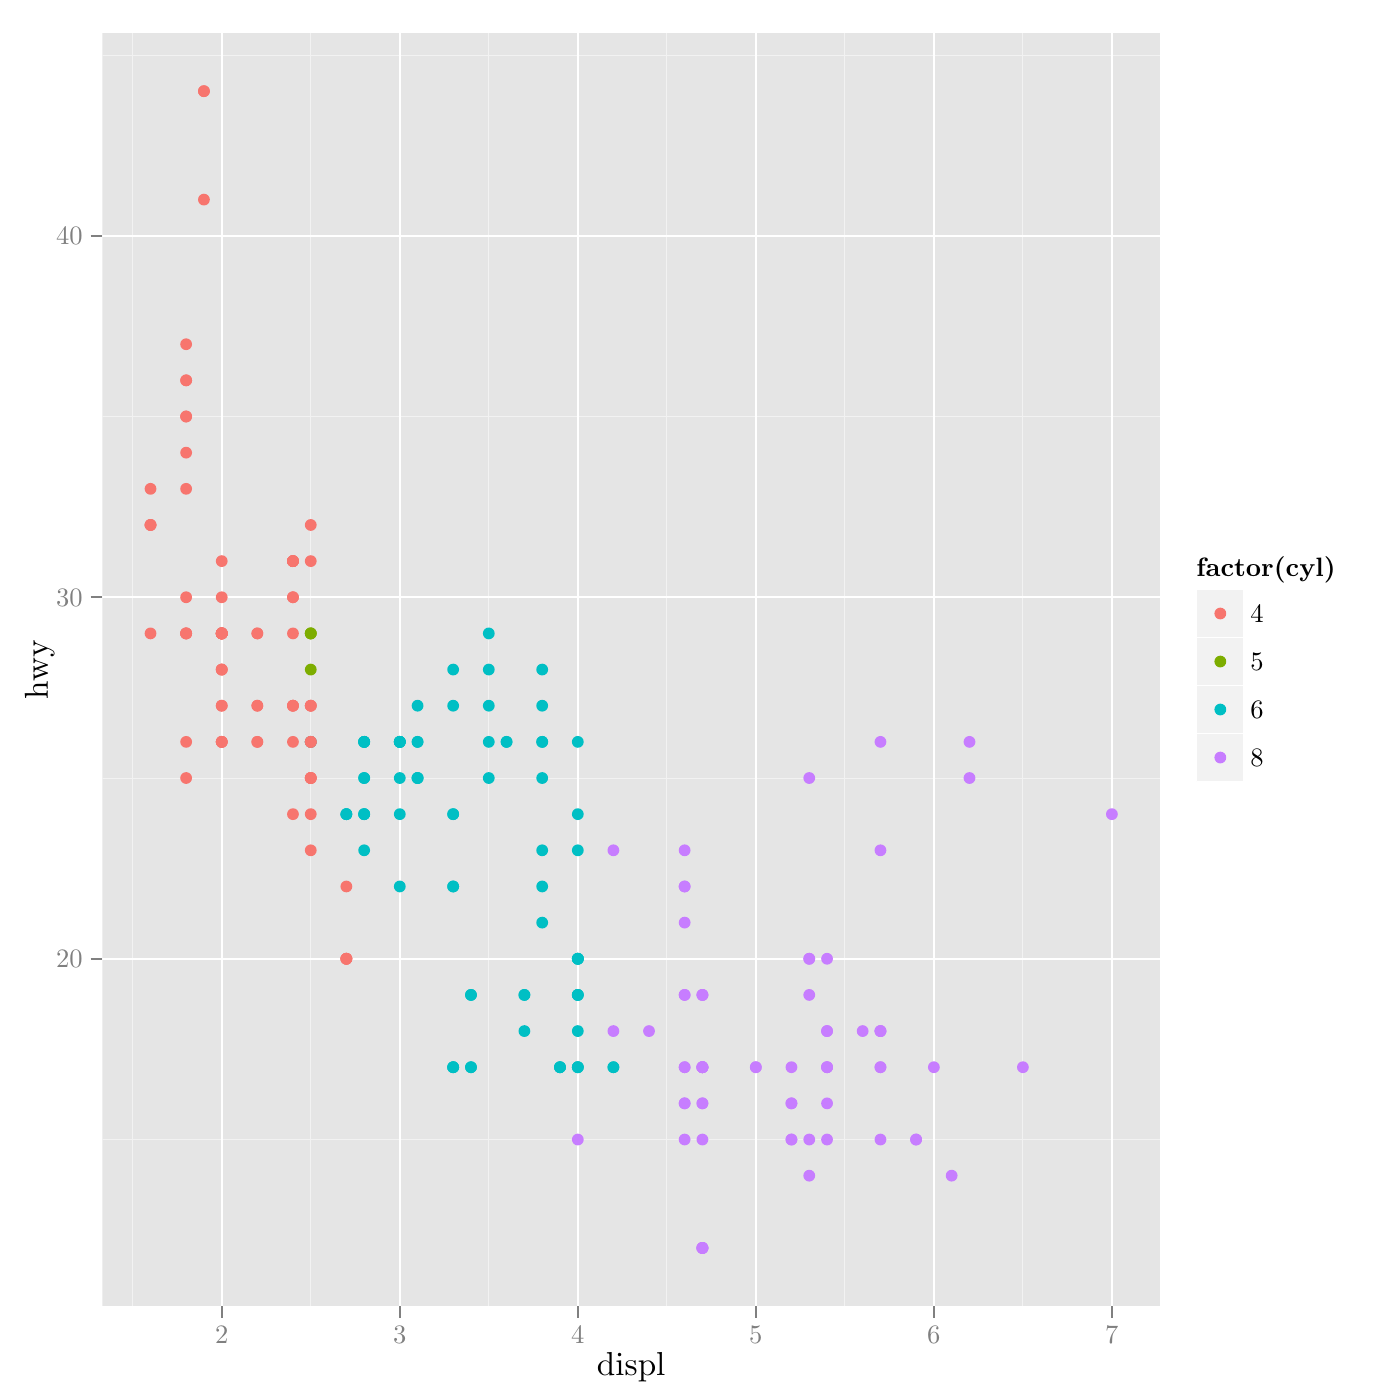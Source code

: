 % Created by tikzDevice version 0.7.0 on 2014-02-03 23:23:28
% !TEX encoding = UTF-8 Unicode
\documentclass{article}
\nonstopmode

\usepackage{tikz}

\usepackage[active,tightpage,psfixbb]{preview}

\PreviewEnvironment{pgfpicture}

\setlength\PreviewBorder{0pt}

\newcommand{\SweaveOpts}[1]{}  % do not interfere with LaTeX
\newcommand{\SweaveInput}[1]{} % because they are not real TeX commands
\newcommand{\Sexpr}[1]{}       % will only be parsed by R

 


\begin{document}

\begin{tikzpicture}[x=1pt,y=1pt]
\definecolor[named]{fillColor}{rgb}{1.00,1.00,1.00}
\path[use as bounding box,fill=fillColor,fill opacity=0.00] (0,0) rectangle (505.89,505.89);
\begin{scope}
\path[clip] (  0.00,  0.00) rectangle (505.89,505.89);
\definecolor[named]{drawColor}{rgb}{1.00,1.00,1.00}
\definecolor[named]{fillColor}{rgb}{1.00,1.00,1.00}

\path[draw=drawColor,line width= 0.6pt,line join=round,line cap=round,fill=fillColor] (  0.00, -0.00) rectangle (505.89,505.89);
\end{scope}
\begin{scope}
\path[clip] ( 37.02, 34.03) rectangle (419.15,493.85);
\definecolor[named]{fillColor}{rgb}{0.90,0.90,0.90}

\path[fill=fillColor] ( 37.02, 34.03) rectangle (419.15,493.85);
\definecolor[named]{drawColor}{rgb}{0.95,0.95,0.95}

\path[draw=drawColor,line width= 0.3pt,line join=round] ( 37.02, 94.12) --
	(419.15, 94.12);

\path[draw=drawColor,line width= 0.3pt,line join=round] ( 37.02,224.75) --
	(419.15,224.75);

\path[draw=drawColor,line width= 0.3pt,line join=round] ( 37.02,355.38) --
	(419.15,355.38);

\path[draw=drawColor,line width= 0.3pt,line join=round] ( 37.02,486.01) --
	(419.15,486.01);

\path[draw=drawColor,line width= 0.3pt,line join=round] ( 47.96, 34.03) --
	( 47.96,493.85);

\path[draw=drawColor,line width= 0.3pt,line join=round] (112.29, 34.03) --
	(112.29,493.85);

\path[draw=drawColor,line width= 0.3pt,line join=round] (176.62, 34.03) --
	(176.62,493.85);

\path[draw=drawColor,line width= 0.3pt,line join=round] (240.95, 34.03) --
	(240.95,493.85);

\path[draw=drawColor,line width= 0.3pt,line join=round] (305.29, 34.03) --
	(305.29,493.85);

\path[draw=drawColor,line width= 0.3pt,line join=round] (369.62, 34.03) --
	(369.62,493.85);
\definecolor[named]{drawColor}{rgb}{1.00,1.00,1.00}

\path[draw=drawColor,line width= 0.6pt,line join=round] ( 37.02,159.44) --
	(419.15,159.44);

\path[draw=drawColor,line width= 0.6pt,line join=round] ( 37.02,290.07) --
	(419.15,290.07);

\path[draw=drawColor,line width= 0.6pt,line join=round] ( 37.02,420.69) --
	(419.15,420.69);

\path[draw=drawColor,line width= 0.6pt,line join=round] ( 80.12, 34.03) --
	( 80.12,493.85);

\path[draw=drawColor,line width= 0.6pt,line join=round] (144.46, 34.03) --
	(144.46,493.85);

\path[draw=drawColor,line width= 0.6pt,line join=round] (208.79, 34.03) --
	(208.79,493.85);

\path[draw=drawColor,line width= 0.6pt,line join=round] (273.12, 34.03) --
	(273.12,493.85);

\path[draw=drawColor,line width= 0.6pt,line join=round] (337.45, 34.03) --
	(337.45,493.85);

\path[draw=drawColor,line width= 0.6pt,line join=round] (401.78, 34.03) --
	(401.78,493.85);
\definecolor[named]{fillColor}{rgb}{0.97,0.46,0.43}

\path[fill=fillColor] ( 67.26,277.00) circle (  2.13);

\path[fill=fillColor] ( 67.26,277.00) circle (  2.13);

\path[fill=fillColor] ( 80.12,303.13) circle (  2.13);

\path[fill=fillColor] ( 80.12,290.07) circle (  2.13);
\definecolor[named]{fillColor}{rgb}{0.00,0.75,0.77}

\path[fill=fillColor] (131.59,237.81) circle (  2.13);

\path[fill=fillColor] (131.59,237.81) circle (  2.13);

\path[fill=fillColor] (150.89,250.88) circle (  2.13);
\definecolor[named]{fillColor}{rgb}{0.97,0.46,0.43}

\path[fill=fillColor] ( 67.26,237.81) circle (  2.13);

\path[fill=fillColor] ( 67.26,224.75) circle (  2.13);

\path[fill=fillColor] ( 80.12,263.94) circle (  2.13);

\path[fill=fillColor] ( 80.12,250.88) circle (  2.13);
\definecolor[named]{fillColor}{rgb}{0.00,0.75,0.77}

\path[fill=fillColor] (131.59,224.75) circle (  2.13);

\path[fill=fillColor] (131.59,224.75) circle (  2.13);

\path[fill=fillColor] (150.89,224.75) circle (  2.13);

\path[fill=fillColor] (150.89,224.75) circle (  2.13);

\path[fill=fillColor] (131.59,211.69) circle (  2.13);

\path[fill=fillColor] (150.89,224.75) circle (  2.13);
\definecolor[named]{fillColor}{rgb}{0.78,0.49,1.00}

\path[fill=fillColor] (221.65,198.63) circle (  2.13);

\path[fill=fillColor] (292.42,159.44) circle (  2.13);

\path[fill=fillColor] (292.42, 94.12) circle (  2.13);

\path[fill=fillColor] (292.42,159.44) circle (  2.13);

\path[fill=fillColor] (318.15,120.25) circle (  2.13);

\path[fill=fillColor] (337.45,120.25) circle (  2.13);

\path[fill=fillColor] (318.15,237.81) circle (  2.13);

\path[fill=fillColor] (318.15,198.63) circle (  2.13);

\path[fill=fillColor] (350.32,237.81) circle (  2.13);

\path[fill=fillColor] (350.32,224.75) circle (  2.13);

\path[fill=fillColor] (401.78,211.69) circle (  2.13);

\path[fill=fillColor] (292.42,146.37) circle (  2.13);

\path[fill=fillColor] (292.42, 81.06) circle (  2.13);

\path[fill=fillColor] (318.15, 94.12) circle (  2.13);

\path[fill=fillColor] (369.62,120.25) circle (  2.13);
\definecolor[named]{fillColor}{rgb}{0.97,0.46,0.43}

\path[fill=fillColor] (105.86,250.88) circle (  2.13);

\path[fill=fillColor] (105.86,290.07) circle (  2.13);
\definecolor[named]{fillColor}{rgb}{0.00,0.75,0.77}

\path[fill=fillColor] (150.89,237.81) circle (  2.13);

\path[fill=fillColor] (176.62,277.00) circle (  2.13);

\path[fill=fillColor] (183.05,237.81) circle (  2.13);
\definecolor[named]{fillColor}{rgb}{0.97,0.46,0.43}

\path[fill=fillColor] (105.86,211.69) circle (  2.13);
\definecolor[named]{fillColor}{rgb}{0.00,0.75,0.77}

\path[fill=fillColor] (144.46,211.69) circle (  2.13);

\path[fill=fillColor] (163.75,185.56) circle (  2.13);

\path[fill=fillColor] (163.75,185.56) circle (  2.13);

\path[fill=fillColor] (163.75,211.69) circle (  2.13);

\path[fill=fillColor] (163.75,211.69) circle (  2.13);

\path[fill=fillColor] (163.75,120.25) circle (  2.13);

\path[fill=fillColor] (195.92,185.56) circle (  2.13);

\path[fill=fillColor] (195.92,172.50) circle (  2.13);

\path[fill=fillColor] (195.92,198.63) circle (  2.13);

\path[fill=fillColor] (208.79,198.63) circle (  2.13);

\path[fill=fillColor] (189.49,146.37) circle (  2.13);

\path[fill=fillColor] (189.49,133.31) circle (  2.13);

\path[fill=fillColor] (202.35,120.25) circle (  2.13);

\path[fill=fillColor] (202.35,120.25) circle (  2.13);
\definecolor[named]{fillColor}{rgb}{0.78,0.49,1.00}

\path[fill=fillColor] (253.82,146.37) circle (  2.13);

\path[fill=fillColor] (253.82,146.37) circle (  2.13);

\path[fill=fillColor] (253.82, 54.94) circle (  2.13);

\path[fill=fillColor] (285.99,120.25) circle (  2.13);

\path[fill=fillColor] (285.99, 94.12) circle (  2.13);
\definecolor[named]{fillColor}{rgb}{0.00,0.75,0.77}

\path[fill=fillColor] (202.35,120.25) circle (  2.13);
\definecolor[named]{fillColor}{rgb}{0.78,0.49,1.00}

\path[fill=fillColor] (253.82,120.25) circle (  2.13);

\path[fill=fillColor] (253.82, 54.94) circle (  2.13);

\path[fill=fillColor] (253.82,120.25) circle (  2.13);

\path[fill=fillColor] (285.99,107.19) circle (  2.13);

\path[fill=fillColor] (318.15,133.31) circle (  2.13);

\path[fill=fillColor] (331.02, 94.12) circle (  2.13);

\path[fill=fillColor] (253.82,107.19) circle (  2.13);

\path[fill=fillColor] (253.82, 54.94) circle (  2.13);

\path[fill=fillColor] (253.82,120.25) circle (  2.13);

\path[fill=fillColor] (253.82,120.25) circle (  2.13);

\path[fill=fillColor] (253.82,107.19) circle (  2.13);

\path[fill=fillColor] (253.82, 54.94) circle (  2.13);

\path[fill=fillColor] (285.99, 94.12) circle (  2.13);

\path[fill=fillColor] (285.99,107.19) circle (  2.13);

\path[fill=fillColor] (318.15,120.25) circle (  2.13);

\path[fill=fillColor] (331.02, 94.12) circle (  2.13);

\path[fill=fillColor] (247.39,120.25) circle (  2.13);

\path[fill=fillColor] (298.85,120.25) circle (  2.13);

\path[fill=fillColor] (298.85,133.31) circle (  2.13);
\definecolor[named]{fillColor}{rgb}{0.00,0.75,0.77}

\path[fill=fillColor] (208.79,120.25) circle (  2.13);

\path[fill=fillColor] (208.79,146.37) circle (  2.13);

\path[fill=fillColor] (208.79,120.25) circle (  2.13);

\path[fill=fillColor] (208.79,146.37) circle (  2.13);
\definecolor[named]{fillColor}{rgb}{0.78,0.49,1.00}

\path[fill=fillColor] (247.39,146.37) circle (  2.13);

\path[fill=fillColor] (273.12,120.25) circle (  2.13);
\definecolor[named]{fillColor}{rgb}{0.00,0.75,0.77}

\path[fill=fillColor] (221.65,120.25) circle (  2.13);

\path[fill=fillColor] (221.65,120.25) circle (  2.13);
\definecolor[named]{fillColor}{rgb}{0.78,0.49,1.00}

\path[fill=fillColor] (247.39,107.19) circle (  2.13);

\path[fill=fillColor] (247.39,107.19) circle (  2.13);

\path[fill=fillColor] (247.39,120.25) circle (  2.13);

\path[fill=fillColor] (298.85, 94.12) circle (  2.13);

\path[fill=fillColor] (298.85,120.25) circle (  2.13);
\definecolor[named]{fillColor}{rgb}{0.00,0.75,0.77}

\path[fill=fillColor] (195.92,237.81) circle (  2.13);

\path[fill=fillColor] (195.92,224.75) circle (  2.13);

\path[fill=fillColor] (208.79,237.81) circle (  2.13);

\path[fill=fillColor] (208.79,211.69) circle (  2.13);
\definecolor[named]{fillColor}{rgb}{0.78,0.49,1.00}

\path[fill=fillColor] (247.39,172.50) circle (  2.13);

\path[fill=fillColor] (247.39,185.56) circle (  2.13);

\path[fill=fillColor] (247.39,198.63) circle (  2.13);

\path[fill=fillColor] (247.39,185.56) circle (  2.13);

\path[fill=fillColor] (298.85,159.44) circle (  2.13);
\definecolor[named]{fillColor}{rgb}{0.97,0.46,0.43}

\path[fill=fillColor] ( 54.39,329.25) circle (  2.13);

\path[fill=fillColor] ( 54.39,316.19) circle (  2.13);

\path[fill=fillColor] ( 54.39,316.19) circle (  2.13);

\path[fill=fillColor] ( 54.39,277.00) circle (  2.13);

\path[fill=fillColor] ( 54.39,316.19) circle (  2.13);

\path[fill=fillColor] ( 67.26,342.32) circle (  2.13);

\path[fill=fillColor] ( 67.26,368.44) circle (  2.13);

\path[fill=fillColor] ( 67.26,368.44) circle (  2.13);

\path[fill=fillColor] ( 80.12,277.00) circle (  2.13);

\path[fill=fillColor] (105.86,237.81) circle (  2.13);

\path[fill=fillColor] (105.86,250.88) circle (  2.13);

\path[fill=fillColor] (105.86,290.07) circle (  2.13);

\path[fill=fillColor] (105.86,303.13) circle (  2.13);
\definecolor[named]{fillColor}{rgb}{0.00,0.75,0.77}

\path[fill=fillColor] (112.29,237.81) circle (  2.13);

\path[fill=fillColor] (112.29,237.81) circle (  2.13);

\path[fill=fillColor] (163.75,263.94) circle (  2.13);
\definecolor[named]{fillColor}{rgb}{0.97,0.46,0.43}

\path[fill=fillColor] ( 80.12,237.81) circle (  2.13);

\path[fill=fillColor] ( 80.12,277.00) circle (  2.13);

\path[fill=fillColor] ( 80.12,263.94) circle (  2.13);

\path[fill=fillColor] ( 80.12,250.88) circle (  2.13);
\definecolor[named]{fillColor}{rgb}{0.00,0.75,0.77}

\path[fill=fillColor] (125.16,211.69) circle (  2.13);

\path[fill=fillColor] (125.16,211.69) circle (  2.13);

\path[fill=fillColor] (125.16,211.69) circle (  2.13);

\path[fill=fillColor] (144.46,185.56) circle (  2.13);

\path[fill=fillColor] (189.49,146.37) circle (  2.13);

\path[fill=fillColor] (208.79,159.44) circle (  2.13);
\definecolor[named]{fillColor}{rgb}{0.78,0.49,1.00}

\path[fill=fillColor] (253.82,120.25) circle (  2.13);

\path[fill=fillColor] (253.82, 54.94) circle (  2.13);

\path[fill=fillColor] (253.82,146.37) circle (  2.13);

\path[fill=fillColor] (318.15,133.31) circle (  2.13);

\path[fill=fillColor] (343.88, 81.06) circle (  2.13);

\path[fill=fillColor] (208.79, 94.12) circle (  2.13);

\path[fill=fillColor] (221.65,133.31) circle (  2.13);

\path[fill=fillColor] (234.52,133.31) circle (  2.13);

\path[fill=fillColor] (247.39, 94.12) circle (  2.13);

\path[fill=fillColor] (298.85,120.25) circle (  2.13);

\path[fill=fillColor] (298.85,107.19) circle (  2.13);

\path[fill=fillColor] (298.85,133.31) circle (  2.13);
\definecolor[named]{fillColor}{rgb}{0.00,0.75,0.77}

\path[fill=fillColor] (208.79,120.25) circle (  2.13);

\path[fill=fillColor] (208.79,146.37) circle (  2.13);
\definecolor[named]{fillColor}{rgb}{0.78,0.49,1.00}

\path[fill=fillColor] (247.39,146.37) circle (  2.13);

\path[fill=fillColor] (273.12,120.25) circle (  2.13);
\definecolor[named]{fillColor}{rgb}{0.97,0.46,0.43}

\path[fill=fillColor] (105.86,277.00) circle (  2.13);

\path[fill=fillColor] (105.86,250.88) circle (  2.13);

\path[fill=fillColor] (112.29,303.13) circle (  2.13);

\path[fill=fillColor] (112.29,316.19) circle (  2.13);
\definecolor[named]{fillColor}{rgb}{0.00,0.75,0.77}

\path[fill=fillColor] (176.62,250.88) circle (  2.13);

\path[fill=fillColor] (176.62,237.81) circle (  2.13);

\path[fill=fillColor] (144.46,237.81) circle (  2.13);

\path[fill=fillColor] (144.46,224.75) circle (  2.13);

\path[fill=fillColor] (176.62,224.75) circle (  2.13);

\path[fill=fillColor] (163.75,120.25) circle (  2.13);

\path[fill=fillColor] (163.75,120.25) circle (  2.13);

\path[fill=fillColor] (208.79,159.44) circle (  2.13);
\definecolor[named]{fillColor}{rgb}{0.78,0.49,1.00}

\path[fill=fillColor] (311.72,133.31) circle (  2.13);
\definecolor[named]{fillColor}{rgb}{0.00,0.75,0.77}

\path[fill=fillColor] (150.89,237.81) circle (  2.13);

\path[fill=fillColor] (195.92,237.81) circle (  2.13);

\path[fill=fillColor] (195.92,250.88) circle (  2.13);

\path[fill=fillColor] (195.92,263.94) circle (  2.13);
\definecolor[named]{fillColor}{rgb}{0.78,0.49,1.00}

\path[fill=fillColor] (292.42,224.75) circle (  2.13);
\definecolor[named]{fillColor}{rgb}{0.97,0.46,0.43}

\path[fill=fillColor] (112.29,224.75) circle (  2.13);

\path[fill=fillColor] (112.29,211.69) circle (  2.13);

\path[fill=fillColor] (112.29,250.88) circle (  2.13);

\path[fill=fillColor] (112.29,224.75) circle (  2.13);

\path[fill=fillColor] (112.29,237.81) circle (  2.13);

\path[fill=fillColor] (112.29,198.63) circle (  2.13);

\path[fill=fillColor] ( 92.99,237.81) circle (  2.13);

\path[fill=fillColor] ( 92.99,237.81) circle (  2.13);

\path[fill=fillColor] (112.29,237.81) circle (  2.13);

\path[fill=fillColor] (112.29,237.81) circle (  2.13);

\path[fill=fillColor] (112.29,224.75) circle (  2.13);

\path[fill=fillColor] (112.29,250.88) circle (  2.13);

\path[fill=fillColor] (112.29,224.75) circle (  2.13);

\path[fill=fillColor] (112.29,250.88) circle (  2.13);

\path[fill=fillColor] (125.16,159.44) circle (  2.13);

\path[fill=fillColor] (125.16,159.44) circle (  2.13);
\definecolor[named]{fillColor}{rgb}{0.00,0.75,0.77}

\path[fill=fillColor] (170.19,146.37) circle (  2.13);

\path[fill=fillColor] (170.19,120.25) circle (  2.13);

\path[fill=fillColor] (208.79,159.44) circle (  2.13);
\definecolor[named]{fillColor}{rgb}{0.78,0.49,1.00}

\path[fill=fillColor] (253.82,120.25) circle (  2.13);
\definecolor[named]{fillColor}{rgb}{0.97,0.46,0.43}

\path[fill=fillColor] ( 92.99,277.00) circle (  2.13);

\path[fill=fillColor] ( 92.99,250.88) circle (  2.13);

\path[fill=fillColor] (105.86,303.13) circle (  2.13);

\path[fill=fillColor] (105.86,303.13) circle (  2.13);
\definecolor[named]{fillColor}{rgb}{0.00,0.75,0.77}

\path[fill=fillColor] (144.46,237.81) circle (  2.13);

\path[fill=fillColor] (144.46,237.81) circle (  2.13);

\path[fill=fillColor] (176.62,263.94) circle (  2.13);
\definecolor[named]{fillColor}{rgb}{0.97,0.46,0.43}

\path[fill=fillColor] ( 92.99,250.88) circle (  2.13);

\path[fill=fillColor] ( 92.99,277.00) circle (  2.13);

\path[fill=fillColor] (105.86,303.13) circle (  2.13);

\path[fill=fillColor] (105.86,303.13) circle (  2.13);
\definecolor[named]{fillColor}{rgb}{0.00,0.75,0.77}

\path[fill=fillColor] (144.46,237.81) circle (  2.13);

\path[fill=fillColor] (144.46,237.81) circle (  2.13);

\path[fill=fillColor] (163.75,250.88) circle (  2.13);
\definecolor[named]{fillColor}{rgb}{0.97,0.46,0.43}

\path[fill=fillColor] ( 67.26,290.07) circle (  2.13);

\path[fill=fillColor] ( 67.26,329.25) circle (  2.13);

\path[fill=fillColor] ( 67.26,355.38) circle (  2.13);

\path[fill=fillColor] ( 67.26,381.50) circle (  2.13);

\path[fill=fillColor] ( 67.26,355.38) circle (  2.13);
\definecolor[named]{fillColor}{rgb}{0.78,0.49,1.00}

\path[fill=fillColor] (253.82, 94.12) circle (  2.13);

\path[fill=fillColor] (318.15,133.31) circle (  2.13);
\definecolor[named]{fillColor}{rgb}{0.97,0.46,0.43}

\path[fill=fillColor] (125.16,159.44) circle (  2.13);

\path[fill=fillColor] (125.16,159.44) circle (  2.13);

\path[fill=fillColor] (125.16,185.56) circle (  2.13);
\definecolor[named]{fillColor}{rgb}{0.00,0.75,0.77}

\path[fill=fillColor] (170.19,120.25) circle (  2.13);

\path[fill=fillColor] (170.19,146.37) circle (  2.13);

\path[fill=fillColor] (208.79,133.31) circle (  2.13);

\path[fill=fillColor] (208.79,159.44) circle (  2.13);
\definecolor[named]{fillColor}{rgb}{0.97,0.46,0.43}

\path[fill=fillColor] ( 80.12,277.00) circle (  2.13);

\path[fill=fillColor] ( 80.12,237.81) circle (  2.13);

\path[fill=fillColor] ( 80.12,277.00) circle (  2.13);

\path[fill=fillColor] ( 80.12,277.00) circle (  2.13);
\definecolor[named]{fillColor}{rgb}{0.00,0.75,0.77}

\path[fill=fillColor] (131.59,211.69) circle (  2.13);
\definecolor[named]{fillColor}{rgb}{0.97,0.46,0.43}

\path[fill=fillColor] ( 73.69,472.94) circle (  2.13);

\path[fill=fillColor] ( 80.12,277.00) circle (  2.13);

\path[fill=fillColor] ( 80.12,237.81) circle (  2.13);

\path[fill=fillColor] ( 80.12,277.00) circle (  2.13);

\path[fill=fillColor] ( 80.12,277.00) circle (  2.13);
\definecolor[named]{fillColor}{rgb}{0.49,0.68,0.00}

\path[fill=fillColor] (112.29,277.00) circle (  2.13);

\path[fill=fillColor] (112.29,277.00) circle (  2.13);
\definecolor[named]{fillColor}{rgb}{0.00,0.75,0.77}

\path[fill=fillColor] (131.59,198.63) circle (  2.13);

\path[fill=fillColor] (131.59,211.69) circle (  2.13);
\definecolor[named]{fillColor}{rgb}{0.97,0.46,0.43}

\path[fill=fillColor] ( 73.69,472.94) circle (  2.13);

\path[fill=fillColor] ( 73.69,433.76) circle (  2.13);

\path[fill=fillColor] ( 80.12,277.00) circle (  2.13);

\path[fill=fillColor] ( 80.12,237.81) circle (  2.13);
\definecolor[named]{fillColor}{rgb}{0.49,0.68,0.00}

\path[fill=fillColor] (112.29,263.94) circle (  2.13);

\path[fill=fillColor] (112.29,277.00) circle (  2.13);
\definecolor[named]{fillColor}{rgb}{0.97,0.46,0.43}

\path[fill=fillColor] ( 67.26,277.00) circle (  2.13);

\path[fill=fillColor] ( 67.26,277.00) circle (  2.13);

\path[fill=fillColor] ( 80.12,263.94) circle (  2.13);

\path[fill=fillColor] ( 80.12,277.00) circle (  2.13);
\definecolor[named]{fillColor}{rgb}{0.00,0.75,0.77}

\path[fill=fillColor] (131.59,237.81) circle (  2.13);

\path[fill=fillColor] (131.59,237.81) circle (  2.13);

\path[fill=fillColor] (183.05,237.81) circle (  2.13);
\end{scope}
\begin{scope}
\path[clip] (  0.00,  0.00) rectangle (505.89,505.89);
\definecolor[named]{drawColor}{rgb}{0.50,0.50,0.50}

\node[text=drawColor,anchor=base east,inner sep=0pt, outer sep=0pt, scale=  0.96] at ( 29.91,156.13) {20};

\node[text=drawColor,anchor=base east,inner sep=0pt, outer sep=0pt, scale=  0.96] at ( 29.91,286.76) {30};

\node[text=drawColor,anchor=base east,inner sep=0pt, outer sep=0pt, scale=  0.96] at ( 29.91,417.39) {40};
\end{scope}
\begin{scope}
\path[clip] (  0.00,  0.00) rectangle (505.89,505.89);
\definecolor[named]{drawColor}{rgb}{0.50,0.50,0.50}

\path[draw=drawColor,line width= 0.6pt,line join=round] ( 32.75,159.44) --
	( 37.02,159.44);

\path[draw=drawColor,line width= 0.6pt,line join=round] ( 32.75,290.07) --
	( 37.02,290.07);

\path[draw=drawColor,line width= 0.6pt,line join=round] ( 32.75,420.69) --
	( 37.02,420.69);
\end{scope}
\begin{scope}
\path[clip] (  0.00,  0.00) rectangle (505.89,505.89);
\definecolor[named]{drawColor}{rgb}{0.50,0.50,0.50}

\path[draw=drawColor,line width= 0.6pt,line join=round] ( 80.12, 29.77) --
	( 80.12, 34.03);

\path[draw=drawColor,line width= 0.6pt,line join=round] (144.46, 29.77) --
	(144.46, 34.03);

\path[draw=drawColor,line width= 0.6pt,line join=round] (208.79, 29.77) --
	(208.79, 34.03);

\path[draw=drawColor,line width= 0.6pt,line join=round] (273.12, 29.77) --
	(273.12, 34.03);

\path[draw=drawColor,line width= 0.6pt,line join=round] (337.45, 29.77) --
	(337.45, 34.03);

\path[draw=drawColor,line width= 0.6pt,line join=round] (401.78, 29.77) --
	(401.78, 34.03);
\end{scope}
\begin{scope}
\path[clip] (  0.00,  0.00) rectangle (505.89,505.89);
\definecolor[named]{drawColor}{rgb}{0.50,0.50,0.50}

\node[text=drawColor,anchor=base,inner sep=0pt, outer sep=0pt, scale=  0.96] at ( 80.12, 20.31) {2};

\node[text=drawColor,anchor=base,inner sep=0pt, outer sep=0pt, scale=  0.96] at (144.46, 20.31) {3};

\node[text=drawColor,anchor=base,inner sep=0pt, outer sep=0pt, scale=  0.96] at (208.79, 20.31) {4};

\node[text=drawColor,anchor=base,inner sep=0pt, outer sep=0pt, scale=  0.96] at (273.12, 20.31) {5};

\node[text=drawColor,anchor=base,inner sep=0pt, outer sep=0pt, scale=  0.96] at (337.45, 20.31) {6};

\node[text=drawColor,anchor=base,inner sep=0pt, outer sep=0pt, scale=  0.96] at (401.78, 20.31) {7};
\end{scope}
\begin{scope}
\path[clip] (  0.00,  0.00) rectangle (505.89,505.89);
\definecolor[named]{drawColor}{rgb}{0.00,0.00,0.00}

\node[text=drawColor,anchor=base,inner sep=0pt, outer sep=0pt, scale=  1.20] at (228.09,  9.03) {displ};
\end{scope}
\begin{scope}
\path[clip] (  0.00,  0.00) rectangle (505.89,505.89);
\definecolor[named]{drawColor}{rgb}{0.00,0.00,0.00}

\node[text=drawColor,rotate= 90.00,anchor=base,inner sep=0pt, outer sep=0pt, scale=  1.20] at ( 17.30,263.94) {hwy};
\end{scope}
\begin{scope}
\path[clip] (  0.00,  0.00) rectangle (505.89,505.89);
\definecolor[named]{fillColor}{rgb}{1.00,1.00,1.00}

\path[fill=fillColor] (428.02,219.21) rectangle (484.98,308.67);
\end{scope}
\begin{scope}
\path[clip] (  0.00,  0.00) rectangle (505.89,505.89);
\definecolor[named]{drawColor}{rgb}{0.00,0.00,0.00}

\node[text=drawColor,anchor=base west,inner sep=0pt, outer sep=0pt, scale=  0.96] at (432.29,297.48) {\bfseries factor(cyl)};
\end{scope}
\begin{scope}
\path[clip] (  0.00,  0.00) rectangle (505.89,505.89);
\definecolor[named]{drawColor}{rgb}{1.00,1.00,1.00}
\definecolor[named]{fillColor}{rgb}{0.95,0.95,0.95}

\path[draw=drawColor,line width= 0.6pt,line join=round,line cap=round,fill=fillColor] (432.29,275.51) rectangle (449.63,292.86);
\end{scope}
\begin{scope}
\path[clip] (  0.00,  0.00) rectangle (505.89,505.89);
\definecolor[named]{fillColor}{rgb}{0.97,0.46,0.43}

\path[fill=fillColor] (440.96,284.19) circle (  2.13);
\end{scope}
\begin{scope}
\path[clip] (  0.00,  0.00) rectangle (505.89,505.89);
\definecolor[named]{drawColor}{rgb}{1.00,1.00,1.00}
\definecolor[named]{fillColor}{rgb}{0.95,0.95,0.95}

\path[draw=drawColor,line width= 0.6pt,line join=round,line cap=round,fill=fillColor] (432.29,258.17) rectangle (449.63,275.51);
\end{scope}
\begin{scope}
\path[clip] (  0.00,  0.00) rectangle (505.89,505.89);
\definecolor[named]{fillColor}{rgb}{0.49,0.68,0.00}

\path[fill=fillColor] (440.96,266.84) circle (  2.13);
\end{scope}
\begin{scope}
\path[clip] (  0.00,  0.00) rectangle (505.89,505.89);
\definecolor[named]{drawColor}{rgb}{1.00,1.00,1.00}
\definecolor[named]{fillColor}{rgb}{0.95,0.95,0.95}

\path[draw=drawColor,line width= 0.6pt,line join=round,line cap=round,fill=fillColor] (432.29,240.82) rectangle (449.63,258.17);
\end{scope}
\begin{scope}
\path[clip] (  0.00,  0.00) rectangle (505.89,505.89);
\definecolor[named]{fillColor}{rgb}{0.00,0.75,0.77}

\path[fill=fillColor] (440.96,249.50) circle (  2.13);
\end{scope}
\begin{scope}
\path[clip] (  0.00,  0.00) rectangle (505.89,505.89);
\definecolor[named]{drawColor}{rgb}{1.00,1.00,1.00}
\definecolor[named]{fillColor}{rgb}{0.95,0.95,0.95}

\path[draw=drawColor,line width= 0.6pt,line join=round,line cap=round,fill=fillColor] (432.29,223.48) rectangle (449.63,240.82);
\end{scope}
\begin{scope}
\path[clip] (  0.00,  0.00) rectangle (505.89,505.89);
\definecolor[named]{fillColor}{rgb}{0.78,0.49,1.00}

\path[fill=fillColor] (440.96,232.15) circle (  2.13);
\end{scope}
\begin{scope}
\path[clip] (  0.00,  0.00) rectangle (505.89,505.89);
\definecolor[named]{drawColor}{rgb}{0.00,0.00,0.00}

\node[text=drawColor,anchor=base west,inner sep=0pt, outer sep=0pt, scale=  0.96] at (451.80,280.88) {4};
\end{scope}
\begin{scope}
\path[clip] (  0.00,  0.00) rectangle (505.89,505.89);
\definecolor[named]{drawColor}{rgb}{0.00,0.00,0.00}

\node[text=drawColor,anchor=base west,inner sep=0pt, outer sep=0pt, scale=  0.96] at (451.80,263.53) {5};
\end{scope}
\begin{scope}
\path[clip] (  0.00,  0.00) rectangle (505.89,505.89);
\definecolor[named]{drawColor}{rgb}{0.00,0.00,0.00}

\node[text=drawColor,anchor=base west,inner sep=0pt, outer sep=0pt, scale=  0.96] at (451.80,246.19) {6};
\end{scope}
\begin{scope}
\path[clip] (  0.00,  0.00) rectangle (505.89,505.89);
\definecolor[named]{drawColor}{rgb}{0.00,0.00,0.00}

\node[text=drawColor,anchor=base west,inner sep=0pt, outer sep=0pt, scale=  0.96] at (451.80,228.85) {8};
\end{scope}
\end{tikzpicture}

\end{document}
